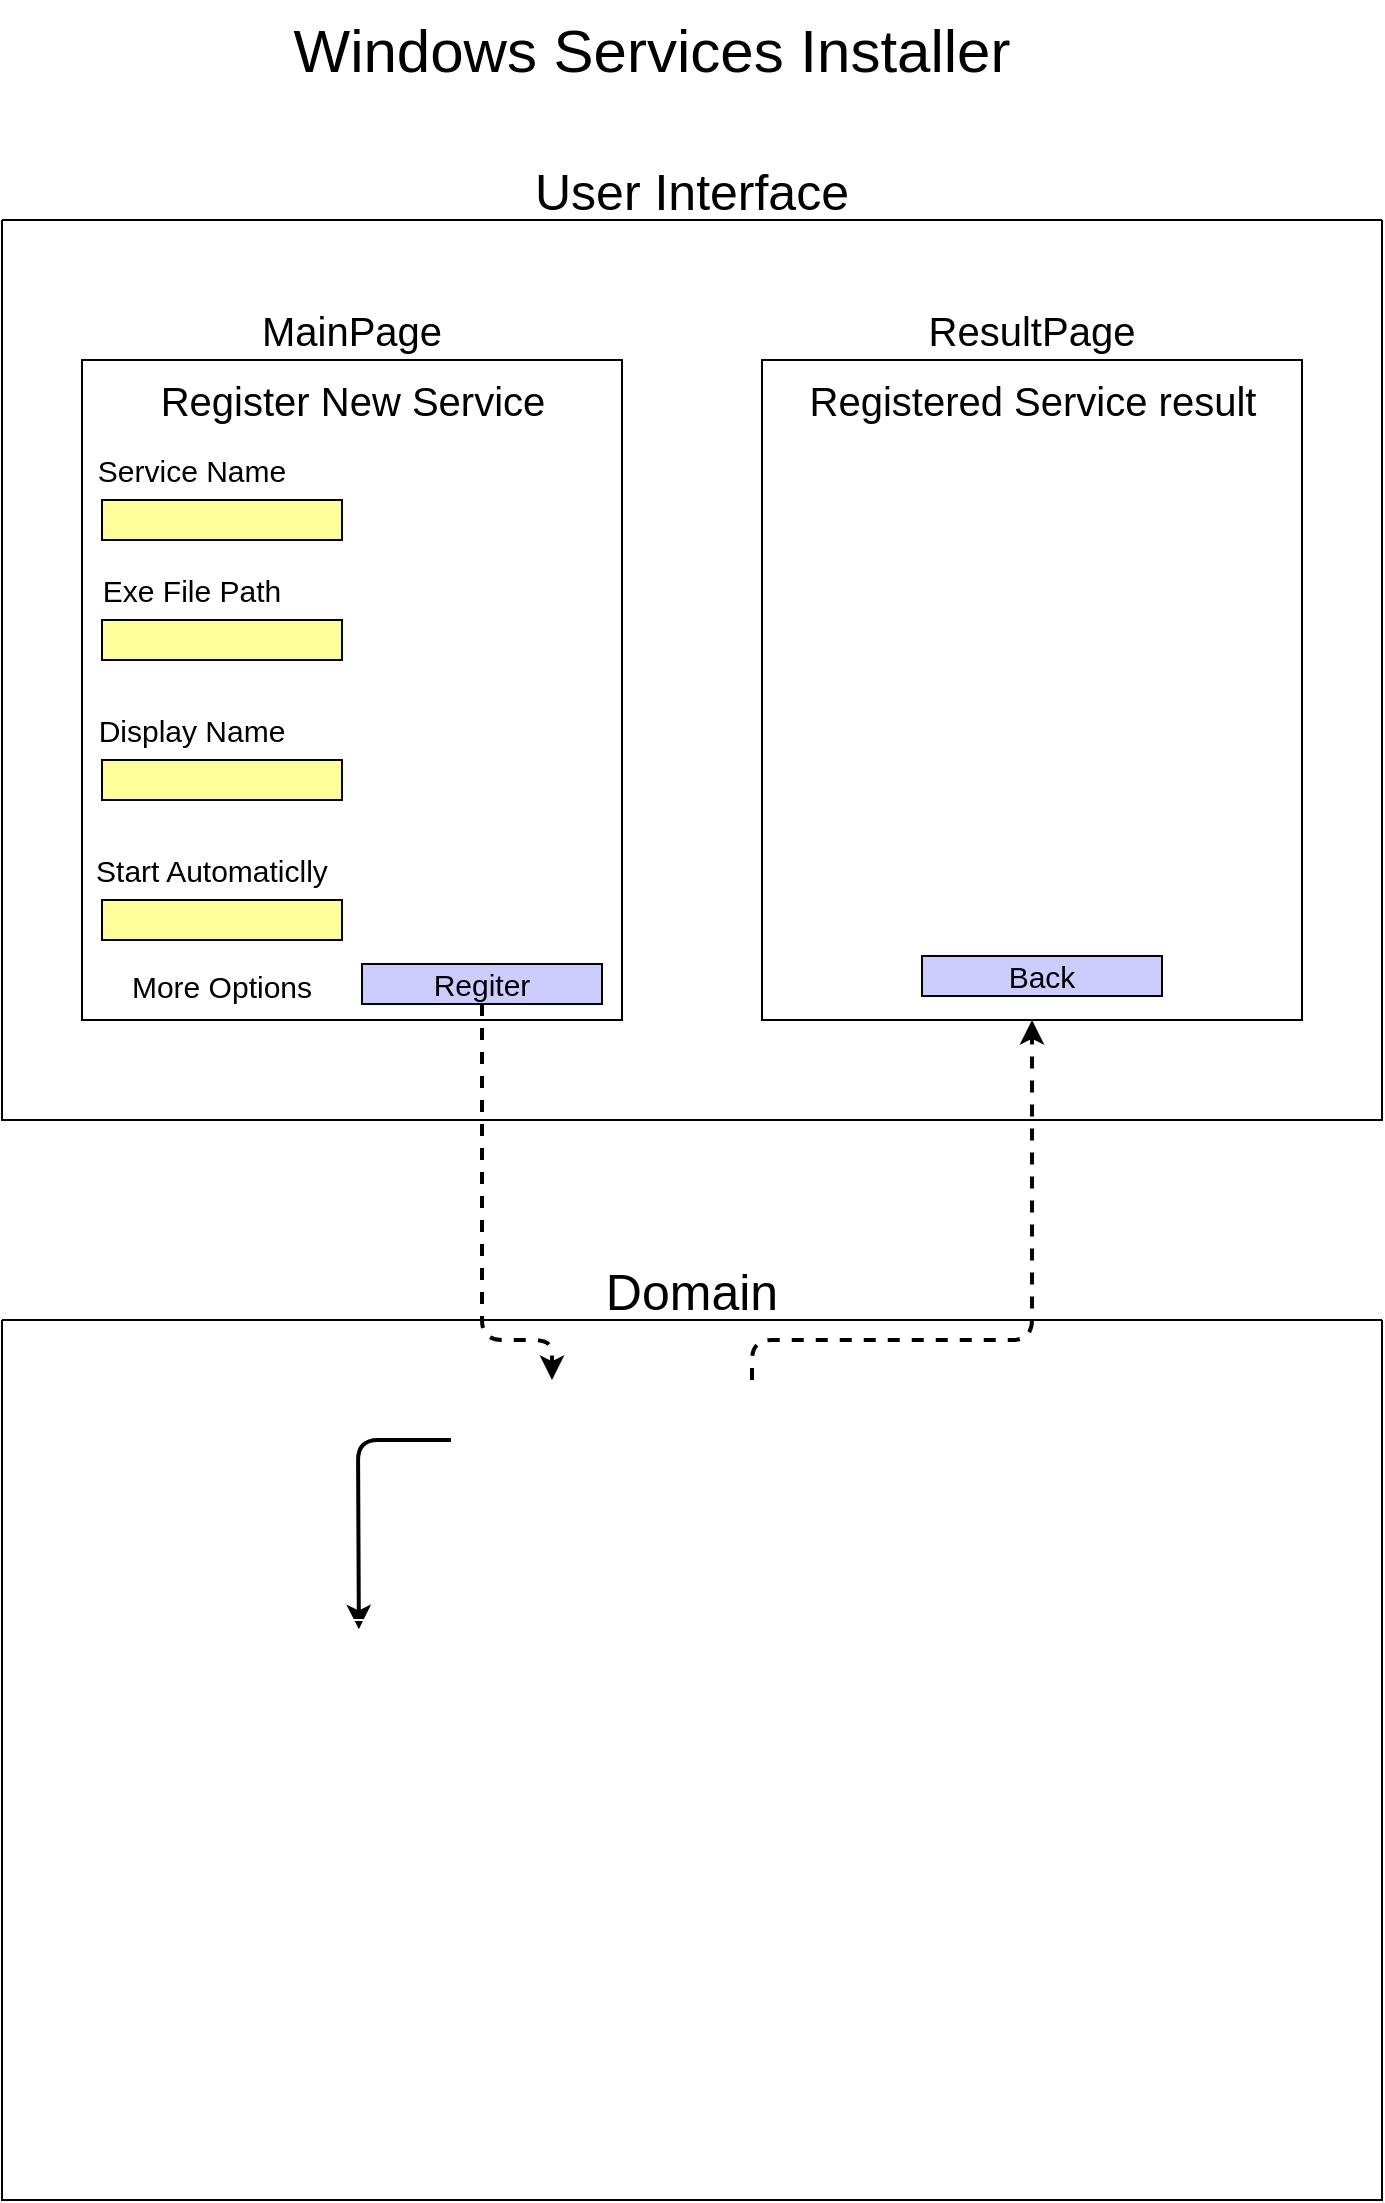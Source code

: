 <mxfile>
    <diagram id="bv3wws__KJsRP6NvNdFD" name="Page-1">
        <mxGraphModel dx="2815" dy="907" grid="1" gridSize="10" guides="1" tooltips="1" connect="1" arrows="1" fold="1" page="1" pageScale="1" pageWidth="850" pageHeight="1100" math="0" shadow="0">
            <root>
                <mxCell id="0"/>
                <mxCell id="1" parent="0"/>
                <mxCell id="2" value="Windows Services Installer" style="text;html=1;strokeColor=none;fillColor=none;align=center;verticalAlign=middle;whiteSpace=wrap;rounded=0;fontSize=30;" vertex="1" parent="1">
                    <mxGeometry x="225" width="400" height="50" as="geometry"/>
                </mxCell>
                <mxCell id="6" value="" style="swimlane;startSize=0;fontSize=20;" vertex="1" parent="1">
                    <mxGeometry x="100" y="110" width="690" height="450" as="geometry"/>
                </mxCell>
                <mxCell id="8" value="" style="rounded=0;whiteSpace=wrap;html=1;fontSize=20;" vertex="1" parent="6">
                    <mxGeometry x="40" y="70" width="270" height="330" as="geometry"/>
                </mxCell>
                <mxCell id="9" value="MainPage" style="text;html=1;strokeColor=none;fillColor=none;align=center;verticalAlign=middle;whiteSpace=wrap;rounded=0;fontSize=20;" vertex="1" parent="6">
                    <mxGeometry x="110" y="40" width="130" height="30" as="geometry"/>
                </mxCell>
                <mxCell id="10" value="Register New Service" style="text;html=1;strokeColor=none;fillColor=none;align=center;verticalAlign=middle;whiteSpace=wrap;rounded=0;fontSize=20;" vertex="1" parent="6">
                    <mxGeometry x="67.5" y="70" width="215" height="40" as="geometry"/>
                </mxCell>
                <mxCell id="11" value="Service Name" style="text;html=1;strokeColor=none;fillColor=none;align=center;verticalAlign=middle;whiteSpace=wrap;rounded=0;fontSize=15;" vertex="1" parent="6">
                    <mxGeometry x="40" y="110" width="110" height="30" as="geometry"/>
                </mxCell>
                <mxCell id="12" value="" style="rounded=0;whiteSpace=wrap;html=1;fontSize=15;labelBackgroundColor=#FFFFFF;fillColor=#FFFF99;" vertex="1" parent="6">
                    <mxGeometry x="50" y="140" width="120" height="20" as="geometry"/>
                </mxCell>
                <mxCell id="13" value="Exe File Path" style="text;html=1;strokeColor=none;fillColor=none;align=center;verticalAlign=middle;whiteSpace=wrap;rounded=0;fontSize=15;" vertex="1" parent="6">
                    <mxGeometry x="40" y="170" width="110" height="30" as="geometry"/>
                </mxCell>
                <mxCell id="14" value="" style="rounded=0;whiteSpace=wrap;html=1;fontSize=15;labelBackgroundColor=#FFFFFF;fillColor=#FFFF99;" vertex="1" parent="6">
                    <mxGeometry x="50" y="200" width="120" height="20" as="geometry"/>
                </mxCell>
                <mxCell id="15" value="Display Name" style="text;html=1;strokeColor=none;fillColor=none;align=center;verticalAlign=middle;whiteSpace=wrap;rounded=0;fontSize=15;" vertex="1" parent="6">
                    <mxGeometry x="40" y="240" width="110" height="30" as="geometry"/>
                </mxCell>
                <mxCell id="16" value="" style="rounded=0;whiteSpace=wrap;html=1;fontSize=15;labelBackgroundColor=#FFFFFF;fillColor=#FFFF99;" vertex="1" parent="6">
                    <mxGeometry x="50" y="270" width="120" height="20" as="geometry"/>
                </mxCell>
                <mxCell id="17" value="Start Automaticlly" style="text;html=1;strokeColor=none;fillColor=none;align=center;verticalAlign=middle;whiteSpace=wrap;rounded=0;fontSize=15;" vertex="1" parent="6">
                    <mxGeometry x="40" y="310" width="130" height="30" as="geometry"/>
                </mxCell>
                <mxCell id="18" value="" style="rounded=0;whiteSpace=wrap;html=1;fontSize=15;labelBackgroundColor=#FFFFFF;fillColor=#FFFF99;" vertex="1" parent="6">
                    <mxGeometry x="50" y="340" width="120" height="20" as="geometry"/>
                </mxCell>
                <mxCell id="20" value="More Options" style="text;html=1;strokeColor=none;fillColor=none;align=center;verticalAlign=middle;whiteSpace=wrap;rounded=0;fontSize=15;" vertex="1" parent="6">
                    <mxGeometry x="55" y="368" width="110" height="30" as="geometry"/>
                </mxCell>
                <mxCell id="21" value="Regiter" style="rounded=0;whiteSpace=wrap;html=1;fontSize=15;labelBackgroundColor=none;fillColor=#CCCCFF;fontColor=#000000;" vertex="1" parent="6">
                    <mxGeometry x="180" y="372" width="120" height="20" as="geometry"/>
                </mxCell>
                <mxCell id="40" value="" style="rounded=0;whiteSpace=wrap;html=1;fontSize=20;" vertex="1" parent="6">
                    <mxGeometry x="380" y="70" width="270" height="330" as="geometry"/>
                </mxCell>
                <mxCell id="41" value="ResultPage" style="text;html=1;strokeColor=none;fillColor=none;align=center;verticalAlign=middle;whiteSpace=wrap;rounded=0;fontSize=20;" vertex="1" parent="6">
                    <mxGeometry x="450" y="40" width="130" height="30" as="geometry"/>
                </mxCell>
                <mxCell id="42" value="Registered Service result" style="text;html=1;strokeColor=none;fillColor=none;align=center;verticalAlign=middle;whiteSpace=wrap;rounded=0;fontSize=20;" vertex="1" parent="6">
                    <mxGeometry x="393.75" y="70" width="242.5" height="40" as="geometry"/>
                </mxCell>
                <mxCell id="52" value="Back" style="rounded=0;whiteSpace=wrap;html=1;fontSize=15;labelBackgroundColor=none;fillColor=#CCCCFF;fontColor=#000000;" vertex="1" parent="6">
                    <mxGeometry x="460" y="368" width="120" height="20" as="geometry"/>
                </mxCell>
                <mxCell id="54" value="Result Data" style="text;html=1;strokeColor=none;fillColor=none;align=center;verticalAlign=middle;whiteSpace=wrap;rounded=0;labelBackgroundColor=none;fontSize=25;fontColor=#FFFFFF;" vertex="1" parent="6">
                    <mxGeometry x="435" y="180" width="160" height="40" as="geometry"/>
                </mxCell>
                <mxCell id="7" value="User Interface" style="text;html=1;strokeColor=none;fillColor=none;align=center;verticalAlign=middle;whiteSpace=wrap;rounded=0;fontSize=25;" vertex="1" parent="1">
                    <mxGeometry x="365" y="80" width="160" height="30" as="geometry"/>
                </mxCell>
                <mxCell id="22" value="" style="swimlane;startSize=0;labelBackgroundColor=none;fontSize=15;fontColor=#000000;fillColor=#CCCCFF;" vertex="1" parent="1">
                    <mxGeometry x="100" y="660" width="690" height="440" as="geometry"/>
                </mxCell>
                <mxCell id="39" style="edgeStyle=none;html=1;entryX=0.042;entryY=1.156;entryDx=0;entryDy=0;entryPerimeter=0;strokeWidth=2;fontSize=25;fontColor=#FFFFFF;" edge="1" parent="22" source="26" target="37">
                    <mxGeometry relative="1" as="geometry">
                        <Array as="points">
                            <mxPoint x="178" y="60"/>
                        </Array>
                    </mxGeometry>
                </mxCell>
                <mxCell id="26" value="ServiceManager" style="rounded=0;whiteSpace=wrap;html=1;labelBackgroundColor=none;fontSize=25;fontColor=#FFFFFF;fillColor=none;strokeColor=#FFFFFF;" vertex="1" parent="22">
                    <mxGeometry x="225" y="30" width="200" height="60" as="geometry"/>
                </mxCell>
                <mxCell id="36" value="" style="swimlane;startSize=0;labelBackgroundColor=none;strokeColor=#FFFFFF;fontSize=25;fontColor=#FFFFFF;fillColor=none;" vertex="1" parent="22">
                    <mxGeometry x="20" y="150" width="640" height="270" as="geometry"/>
                </mxCell>
                <mxCell id="28" value="PowerShellManager" style="rounded=0;whiteSpace=wrap;html=1;labelBackgroundColor=none;strokeColor=#FFFFFF;fontSize=25;fontColor=#FFFFFF;fillColor=none;" vertex="1" parent="36">
                    <mxGeometry x="10" y="40" width="240" height="60" as="geometry"/>
                </mxCell>
                <mxCell id="31" value="ServiceProcessManager" style="rounded=0;whiteSpace=wrap;html=1;labelBackgroundColor=none;strokeColor=#FFFFFF;fontSize=25;fontColor=#FFFFFF;fillColor=none;" vertex="1" parent="36">
                    <mxGeometry x="340" y="40" width="290" height="60" as="geometry"/>
                </mxCell>
                <mxCell id="34" value="InteropServicesManager" style="rounded=0;whiteSpace=wrap;html=1;labelBackgroundColor=none;strokeColor=#FFFFFF;fontSize=25;fontColor=#FFFFFF;fillColor=none;" vertex="1" parent="36">
                    <mxGeometry x="340" y="120" width="290" height="60" as="geometry"/>
                </mxCell>
                <mxCell id="38" value="CmdPromptManager" style="rounded=0;whiteSpace=wrap;html=1;labelBackgroundColor=none;strokeColor=#FFFFFF;fontSize=25;fontColor=#FFFFFF;fillColor=none;" vertex="1" parent="36">
                    <mxGeometry x="10" y="120" width="240" height="60" as="geometry"/>
                </mxCell>
                <mxCell id="37" value="Service Install options" style="text;html=1;strokeColor=none;fillColor=none;align=center;verticalAlign=middle;whiteSpace=wrap;rounded=0;labelBackgroundColor=none;fontSize=25;fontColor=#FFFFFF;" vertex="1" parent="22">
                    <mxGeometry x="165" y="120" width="320" height="30" as="geometry"/>
                </mxCell>
                <mxCell id="24" value="Domain" style="text;html=1;strokeColor=none;fillColor=none;align=center;verticalAlign=middle;whiteSpace=wrap;rounded=0;fontSize=25;" vertex="1" parent="1">
                    <mxGeometry x="365" y="630" width="160" height="30" as="geometry"/>
                </mxCell>
                <mxCell id="27" style="edgeStyle=none;html=1;entryX=0.25;entryY=0;entryDx=0;entryDy=0;fontSize=25;fontColor=#FFFFFF;strokeWidth=2;dashed=1;" edge="1" parent="1" source="21" target="26">
                    <mxGeometry relative="1" as="geometry">
                        <Array as="points">
                            <mxPoint x="340" y="670"/>
                            <mxPoint x="375" y="670"/>
                        </Array>
                    </mxGeometry>
                </mxCell>
                <mxCell id="55" style="edgeStyle=none;html=1;entryX=0.5;entryY=1;entryDx=0;entryDy=0;strokeWidth=2;fontSize=25;fontColor=#FFFFFF;exitX=0.75;exitY=0;exitDx=0;exitDy=0;dashed=1;" edge="1" parent="1" source="26" target="40">
                    <mxGeometry relative="1" as="geometry">
                        <Array as="points">
                            <mxPoint x="475" y="670"/>
                            <mxPoint x="615" y="670"/>
                        </Array>
                    </mxGeometry>
                </mxCell>
            </root>
        </mxGraphModel>
    </diagram>
</mxfile>